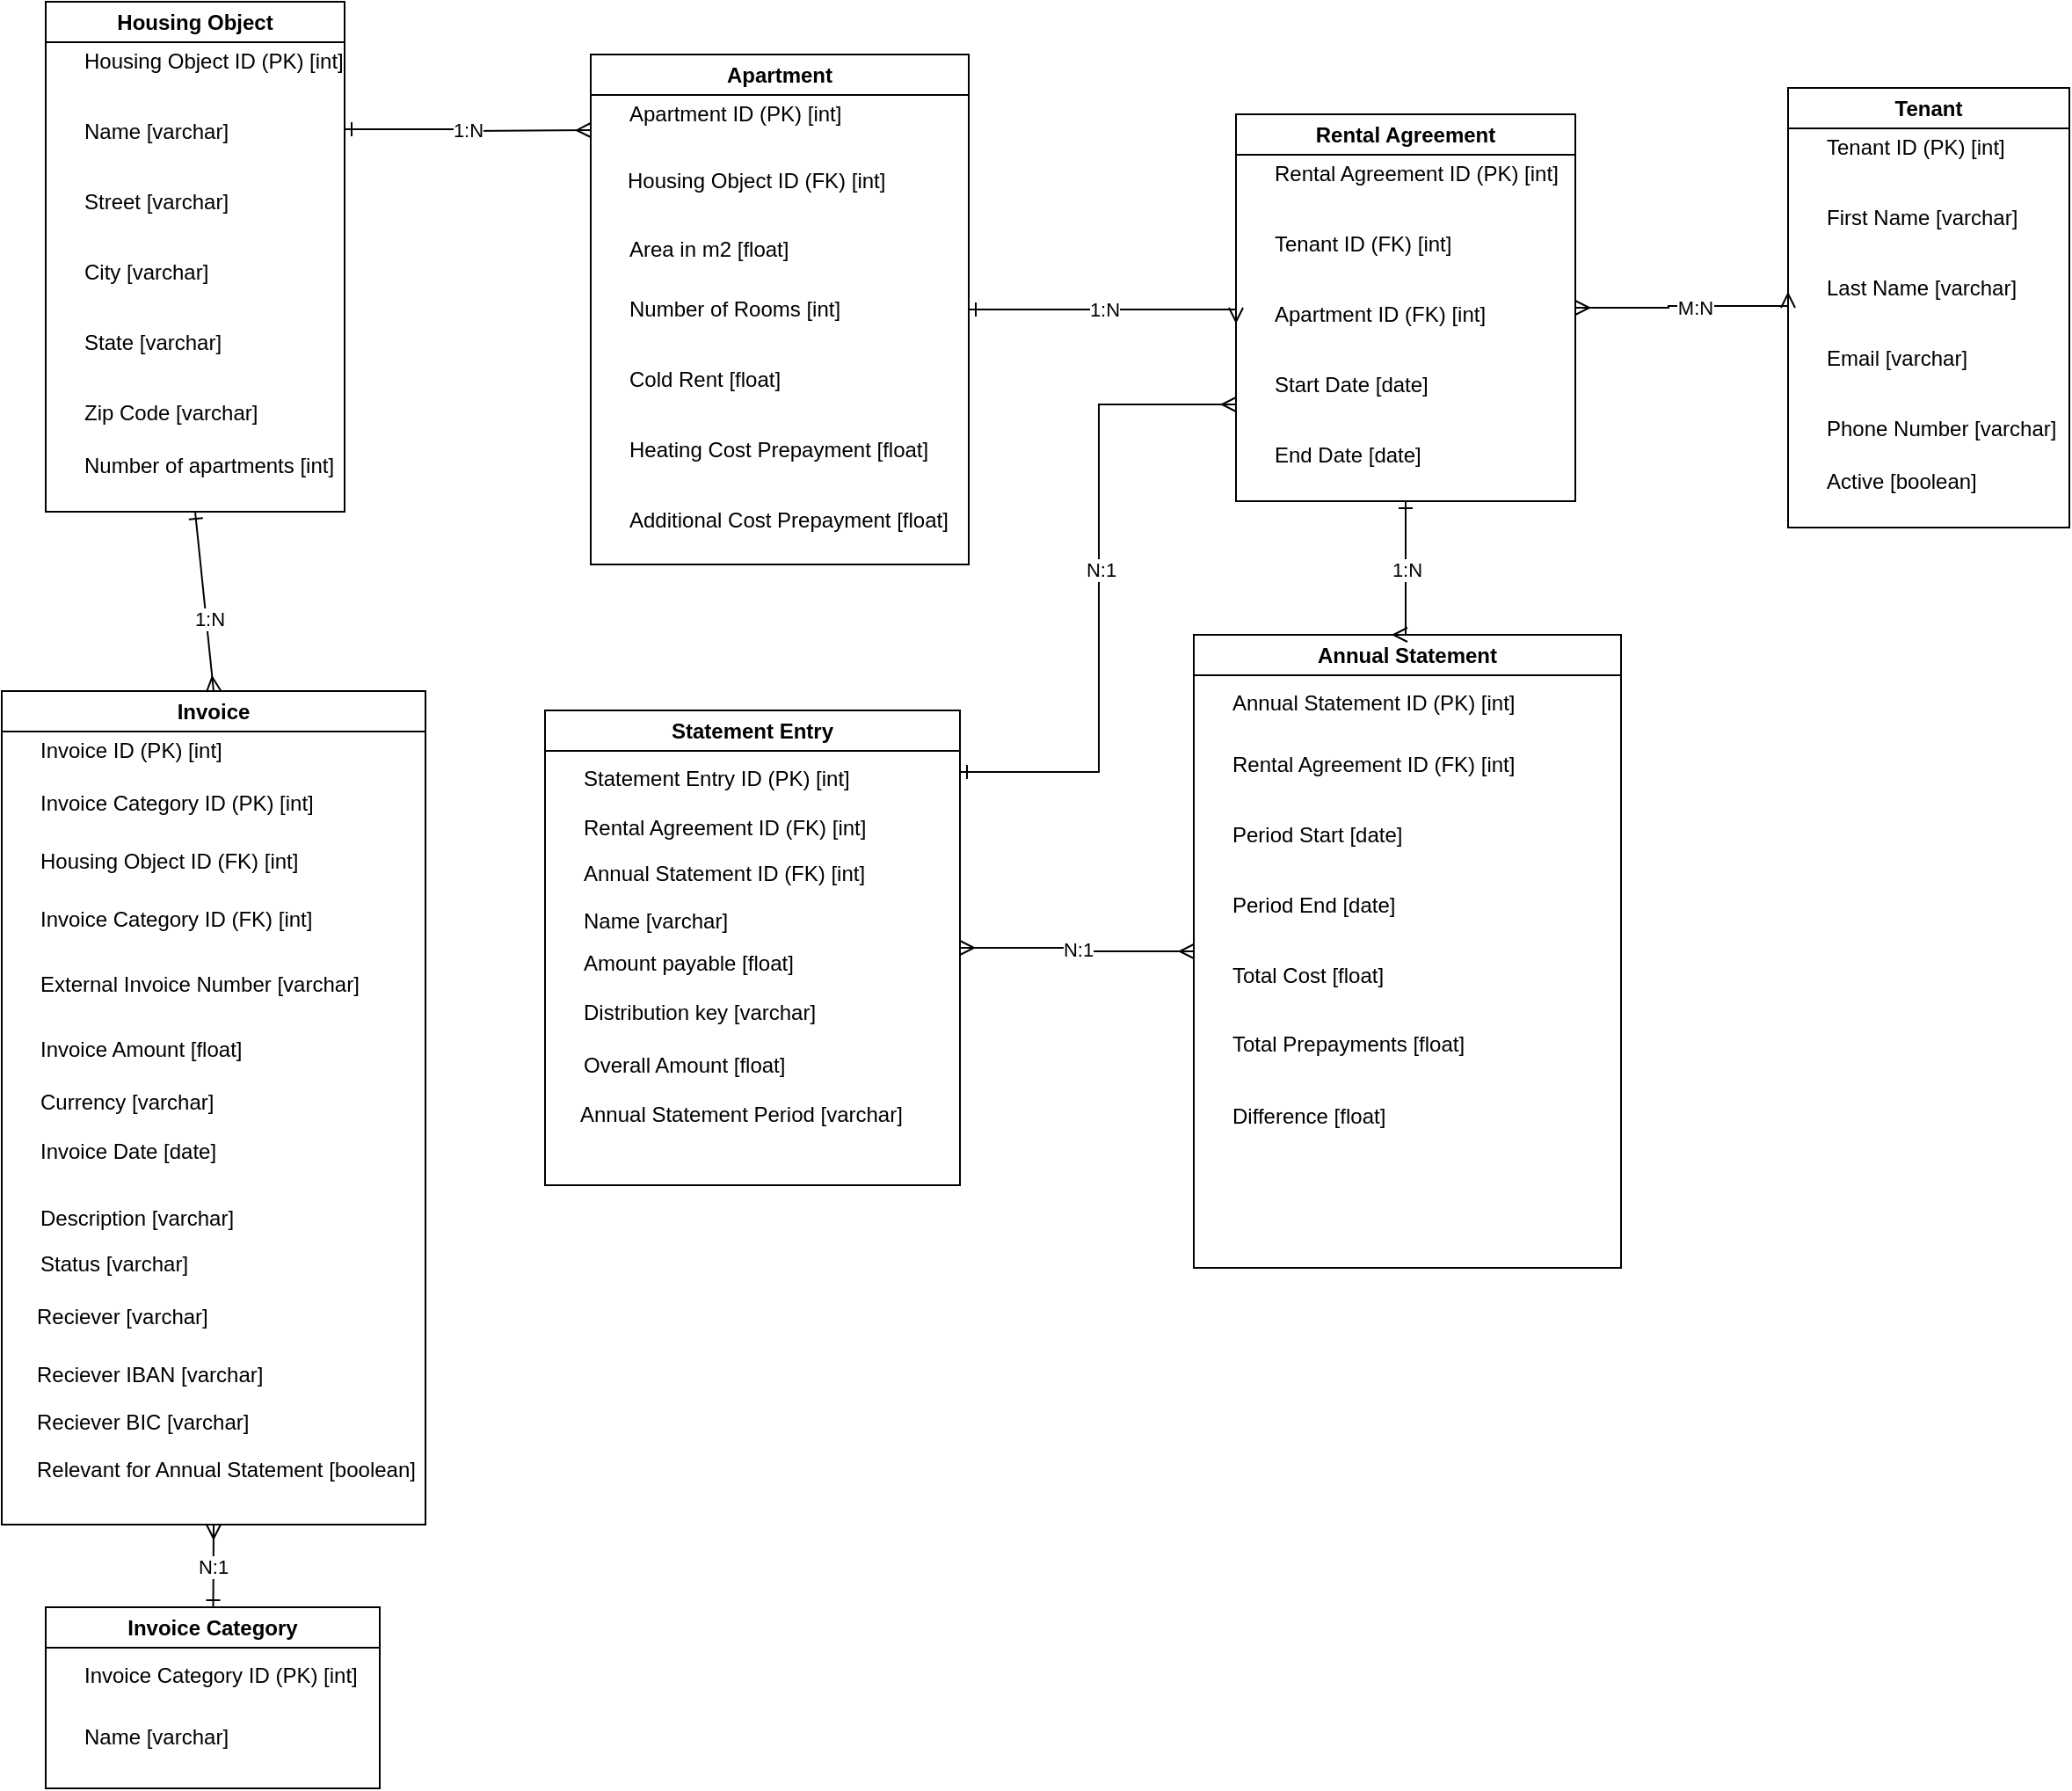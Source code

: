 <mxfile>
    <diagram name="ER Model Tenant Management" id="0">
        <mxGraphModel dx="1002" dy="1729" grid="0" gridSize="10" guides="1" tooltips="1" connect="1" arrows="1" fold="1" page="1" pageScale="1" pageWidth="827" pageHeight="1169" math="0" shadow="0">
            <root>
                <mxCell id="0"/>
                <mxCell id="1" parent="0"/>
                <mxCell id="Tenant" value="Tenant" style="swimlane;whiteSpace=wrap;html=1;" parent="1" vertex="1">
                    <mxGeometry x="1141" y="-271" width="160" height="250" as="geometry"/>
                </mxCell>
                <mxCell id="TenantID" value="Tenant ID (PK) [int]" style="text" parent="Tenant" vertex="1">
                    <mxGeometry x="20" y="20" width="120" height="30" as="geometry"/>
                </mxCell>
                <mxCell id="FirstName" value="First Name [varchar]" style="text" parent="Tenant" vertex="1">
                    <mxGeometry x="20" y="60" width="120" height="30" as="geometry"/>
                </mxCell>
                <mxCell id="LastName" value="Last Name [varchar]" style="text" parent="Tenant" vertex="1">
                    <mxGeometry x="20" y="100" width="120" height="30" as="geometry"/>
                </mxCell>
                <mxCell id="Email" value="Email [varchar]" style="text" parent="Tenant" vertex="1">
                    <mxGeometry x="20" y="140" width="120" height="30" as="geometry"/>
                </mxCell>
                <mxCell id="PhoneNumber" value="Phone Number [varchar]" style="text" parent="Tenant" vertex="1">
                    <mxGeometry x="20" y="180" width="120" height="30" as="geometry"/>
                </mxCell>
                <mxCell id="Active" value="Active [boolean]" style="text" parent="Tenant" vertex="1">
                    <mxGeometry x="20" y="210" width="120" height="30" as="geometry"/>
                </mxCell>
                <mxCell id="Object" value="Housing Object" style="swimlane;whiteSpace=wrap;html=1;" parent="1" vertex="1">
                    <mxGeometry x="150" y="-320" width="170" height="290" as="geometry"/>
                </mxCell>
                <mxCell id="ObjectID" value="Housing Object ID (PK) [int]" style="text" parent="Object" vertex="1">
                    <mxGeometry x="20" y="20" width="120" height="30" as="geometry"/>
                </mxCell>
                <mxCell id="ObjectName" value="Name [varchar]" style="text" parent="Object" vertex="1">
                    <mxGeometry x="20" y="60" width="120" height="30" as="geometry"/>
                </mxCell>
                <mxCell id="Street" value="Street [varchar]" style="text" parent="Object" vertex="1">
                    <mxGeometry x="20" y="100" width="120" height="30" as="geometry"/>
                </mxCell>
                <mxCell id="City" value="City [varchar]" style="text" parent="Object" vertex="1">
                    <mxGeometry x="20" y="140" width="120" height="30" as="geometry"/>
                </mxCell>
                <mxCell id="State" value="State [varchar]" style="text" parent="Object" vertex="1">
                    <mxGeometry x="20" y="180" width="120" height="30" as="geometry"/>
                </mxCell>
                <mxCell id="ZipCode" value="Zip Code [varchar]" style="text" parent="Object" vertex="1">
                    <mxGeometry x="20" y="220" width="120" height="30" as="geometry"/>
                </mxCell>
                <mxCell id="2" value="Number of apartments [int]" style="text" parent="Object" vertex="1">
                    <mxGeometry x="20" y="250" width="120" height="30" as="geometry"/>
                </mxCell>
                <mxCell id="Apartment" value="Apartment" style="swimlane;whiteSpace=wrap;html=1;" parent="1" vertex="1">
                    <mxGeometry x="460" y="-290" width="215" height="290" as="geometry"/>
                </mxCell>
                <mxCell id="ApartmentID" value="Apartment ID (PK) [int]" style="text" parent="Apartment" vertex="1">
                    <mxGeometry x="20" y="20" width="120" height="30" as="geometry"/>
                </mxCell>
                <mxCell id="LivingSpace" value="Area in m2 [float]" style="text" parent="Apartment" vertex="1">
                    <mxGeometry x="20" y="97" width="120" height="30" as="geometry"/>
                </mxCell>
                <mxCell id="NumberOfRooms" value="Number of Rooms [int]" style="text" parent="Apartment" vertex="1">
                    <mxGeometry x="20" y="131" width="120" height="30" as="geometry"/>
                </mxCell>
                <mxCell id="ColdRent" value="Cold Rent [float]" style="text" parent="Apartment" vertex="1">
                    <mxGeometry x="20" y="171" width="120" height="30" as="geometry"/>
                </mxCell>
                <mxCell id="HeatingCostAdvance" value="Heating Cost Prepayment [float]" style="text" parent="Apartment" vertex="1">
                    <mxGeometry x="20" y="211" width="120" height="30" as="geometry"/>
                </mxCell>
                <mxCell id="AdditionalCostAdvance" value="Additional Cost Prepayment [float]" style="text" parent="Apartment" vertex="1">
                    <mxGeometry x="20" y="251" width="120" height="30" as="geometry"/>
                </mxCell>
                <mxCell id="5" value="Housing Object ID (FK) [int]" style="text" parent="Apartment" vertex="1">
                    <mxGeometry x="19" y="58" width="120" height="30" as="geometry"/>
                </mxCell>
                <mxCell id="RentalAgreement" value="Rental Agreement" style="swimlane;whiteSpace=wrap;html=1;" parent="1" vertex="1">
                    <mxGeometry x="827" y="-256" width="193" height="220" as="geometry"/>
                </mxCell>
                <mxCell id="RentalAgreementID" value="Rental Agreement ID (PK) [int]" style="text" parent="RentalAgreement" vertex="1">
                    <mxGeometry x="20" y="20" width="120" height="30" as="geometry"/>
                </mxCell>
                <mxCell id="TenantID_FK" value="Tenant ID (FK) [int]" style="text" parent="RentalAgreement" vertex="1">
                    <mxGeometry x="20" y="60" width="120" height="30" as="geometry"/>
                </mxCell>
                <mxCell id="ApartmentID_FK" value="Apartment ID (FK) [int]" style="text" parent="RentalAgreement" vertex="1">
                    <mxGeometry x="20" y="100" width="120" height="30" as="geometry"/>
                </mxCell>
                <mxCell id="StartDate" value="Start Date [date]" style="text" parent="RentalAgreement" vertex="1">
                    <mxGeometry x="20" y="140" width="120" height="30" as="geometry"/>
                </mxCell>
                <mxCell id="EndDate" value="End Date [date]" style="text" parent="RentalAgreement" vertex="1">
                    <mxGeometry x="20" y="180" width="120" height="30" as="geometry"/>
                </mxCell>
                <mxCell id="Invoice" value="Invoice" style="swimlane;whiteSpace=wrap;html=1;" parent="1" vertex="1">
                    <mxGeometry x="125" y="72" width="241" height="474" as="geometry"/>
                </mxCell>
                <mxCell id="InvoiceID" value="Invoice ID (PK) [int]" style="text" parent="Invoice" vertex="1">
                    <mxGeometry x="20" y="20" width="120" height="30" as="geometry"/>
                </mxCell>
                <mxCell id="InvoiceDate" value="Invoice Date [date]" style="text" parent="Invoice" vertex="1">
                    <mxGeometry x="20" y="248" width="120" height="30" as="geometry"/>
                </mxCell>
                <mxCell id="InvoiceAmount" value="Invoice Amount [float]" style="text" parent="Invoice" vertex="1">
                    <mxGeometry x="20" y="190" width="120" height="30" as="geometry"/>
                </mxCell>
                <mxCell id="4" value="Invoice Category ID (FK) [int]" style="text" parent="Invoice" vertex="1">
                    <mxGeometry x="20" y="116" width="120" height="30" as="geometry"/>
                </mxCell>
                <mxCell id="6" value="Housing Object ID (FK) [int]" style="text" parent="Invoice" vertex="1">
                    <mxGeometry x="20" y="83" width="120" height="30" as="geometry"/>
                </mxCell>
                <mxCell id="15" value="Invoice Category ID (PK) [int]" style="text" parent="Invoice" vertex="1">
                    <mxGeometry x="20" y="50" width="120" height="30" as="geometry"/>
                </mxCell>
                <mxCell id="18" value="Description [varchar]" style="text" parent="Invoice" vertex="1">
                    <mxGeometry x="20" y="286" width="120" height="30" as="geometry"/>
                </mxCell>
                <mxCell id="30" value="Status [varchar]" style="text" parent="Invoice" vertex="1">
                    <mxGeometry x="20" y="312" width="120" height="30" as="geometry"/>
                </mxCell>
                <mxCell id="34" value="Reciever [varchar]" style="text" parent="Invoice" vertex="1">
                    <mxGeometry x="18" y="342" width="120" height="30" as="geometry"/>
                </mxCell>
                <mxCell id="35" value="Reciever IBAN [varchar]" style="text" parent="Invoice" vertex="1">
                    <mxGeometry x="18" y="375" width="120" height="30" as="geometry"/>
                </mxCell>
                <mxCell id="38" value="External Invoice Number [varchar]" style="text" parent="Invoice" vertex="1">
                    <mxGeometry x="20" y="153" width="120" height="30" as="geometry"/>
                </mxCell>
                <mxCell id="39" value="Currency [varchar]" style="text" parent="Invoice" vertex="1">
                    <mxGeometry x="20" y="220" width="120" height="30" as="geometry"/>
                </mxCell>
                <mxCell id="36" value="Relevant for Annual Statement [boolean]" style="text" parent="Invoice" vertex="1">
                    <mxGeometry x="18" y="429" width="120" height="30" as="geometry"/>
                </mxCell>
                <mxCell id="40" value="Reciever BIC [varchar]" style="text" vertex="1" parent="Invoice">
                    <mxGeometry x="18" y="402" width="120" height="30" as="geometry"/>
                </mxCell>
                <mxCell id="Billing" value="Annual Statement" style="swimlane;whiteSpace=wrap;html=1;" parent="1" vertex="1">
                    <mxGeometry x="803" y="40" width="243" height="360" as="geometry"/>
                </mxCell>
                <mxCell id="BillingID" value="Annual Statement ID (PK) [int]" style="text" parent="Billing" vertex="1">
                    <mxGeometry x="20" y="25" width="120" height="30" as="geometry"/>
                </mxCell>
                <mxCell id="BillingFK" value="Rental Agreement ID (FK) [int]" style="text" parent="Billing" vertex="1">
                    <mxGeometry x="20" y="60" width="120" height="30" as="geometry"/>
                </mxCell>
                <mxCell id="PeriodStart" value="Period Start [date]" style="text" parent="Billing" vertex="1">
                    <mxGeometry x="20" y="100" width="120" height="30" as="geometry"/>
                </mxCell>
                <mxCell id="PeriodEnd" value="Period End [date]" style="text" parent="Billing" vertex="1">
                    <mxGeometry x="20" y="140" width="120" height="30" as="geometry"/>
                </mxCell>
                <mxCell id="TotalCost" value="Total Cost [float]" style="text" parent="Billing" vertex="1">
                    <mxGeometry x="20" y="180" width="120" height="30" as="geometry"/>
                </mxCell>
                <mxCell id="AdditionalPayment" value="Total Prepayments [float]" style="text" parent="Billing" vertex="1">
                    <mxGeometry x="20" y="219" width="120" height="30" as="geometry"/>
                </mxCell>
                <mxCell id="Refund" value="Difference [float]" style="text" parent="Billing" vertex="1">
                    <mxGeometry x="20" y="260" width="120" height="30" as="geometry"/>
                </mxCell>
                <mxCell id="rel1" value="M:N" style="edgeStyle=orthogonalEdgeStyle;rounded=0;orthogonalLoop=1;jettySize=auto;html=1;startArrow=ERmany;startFill=0;endArrow=ERmany;endFill=0;entryX=1;entryY=0.5;entryDx=0;entryDy=0;exitX=0;exitY=0.5;exitDx=0;exitDy=0;" parent="1" source="Tenant" target="RentalAgreement" edge="1">
                    <mxGeometry x="-0.124" y="1" relative="1" as="geometry">
                        <mxPoint x="310" y="90" as="sourcePoint"/>
                        <mxPoint x="794" y="-34" as="targetPoint"/>
                        <Array as="points">
                            <mxPoint x="1141" y="-147"/>
                            <mxPoint x="1073" y="-147"/>
                            <mxPoint x="1073" y="-146"/>
                        </Array>
                        <mxPoint as="offset"/>
                    </mxGeometry>
                </mxCell>
                <mxCell id="rel2" value="1:N" style="edgeStyle=orthogonalEdgeStyle;rounded=0;orthogonalLoop=1;jettySize=auto;html=1;entryX=0;entryY=0.5;entryDx=0;entryDy=0;exitX=1;exitY=0.5;exitDx=0;exitDy=0;startArrow=ERone;startFill=0;endArrow=ERmany;endFill=0;" parent="1" source="Apartment" target="RentalAgreement" edge="1">
                    <mxGeometry relative="1" as="geometry">
                        <mxPoint x="650" y="-180" as="sourcePoint"/>
                        <mxPoint x="820" y="-180" as="targetPoint"/>
                        <Array as="points">
                            <mxPoint x="827" y="-145"/>
                        </Array>
                    </mxGeometry>
                </mxCell>
                <mxCell id="rel3" value="1:N" style="edgeStyle=orthogonalEdgeStyle;rounded=0;orthogonalLoop=1;jettySize=auto;html=1;exitX=0.5;exitY=1;exitDx=0;exitDy=0;startArrow=ERone;startFill=0;endArrow=ERmany;endFill=0;entryX=0.5;entryY=0;entryDx=0;entryDy=0;" parent="1" source="RentalAgreement" target="Billing" edge="1">
                    <mxGeometry relative="1" as="geometry">
                        <mxPoint x="910" y="-40" as="sourcePoint"/>
                        <mxPoint x="910" y="50" as="targetPoint"/>
                        <Array as="points">
                            <mxPoint x="924" y="40"/>
                        </Array>
                    </mxGeometry>
                </mxCell>
                <mxCell id="rel7" value="1:N" style="edgeStyle=orthogonalEdgeStyle;rounded=0;orthogonalLoop=1;jettySize=auto;html=1;exitX=1;exitY=0.25;exitDx=0;exitDy=0;startArrow=ERone;startFill=0;endArrow=ERmany;endFill=0;" parent="1" source="Object" edge="1">
                    <mxGeometry relative="1" as="geometry">
                        <mxPoint x="300" y="-180" as="sourcePoint"/>
                        <mxPoint x="460" y="-247" as="targetPoint"/>
                    </mxGeometry>
                </mxCell>
                <mxCell id="17" value="N:1" style="edgeStyle=orthogonalEdgeStyle;html=1;exitX=1;exitY=0.5;exitDx=0;exitDy=0;entryX=0;entryY=0.5;entryDx=0;entryDy=0;startArrow=ERmany;startFill=0;endArrow=ERmany;endFill=0;rounded=0;" parent="1" source="AdditionalCostPosition" target="Billing" edge="1">
                    <mxGeometry relative="1" as="geometry"/>
                </mxCell>
                <mxCell id="26" style="edgeStyle=orthogonalEdgeStyle;html=1;entryX=0;entryY=0.75;entryDx=0;entryDy=0;startArrow=ERone;startFill=0;endArrow=ERmany;endFill=0;rounded=0;" parent="1" source="AdditionalCostPosition" target="RentalAgreement" edge="1">
                    <mxGeometry relative="1" as="geometry">
                        <Array as="points">
                            <mxPoint x="749" y="118"/>
                            <mxPoint x="749" y="-91"/>
                        </Array>
                    </mxGeometry>
                </mxCell>
                <mxCell id="33" value="N:1" style="edgeLabel;html=1;align=center;verticalAlign=middle;resizable=0;points=[];" parent="26" vertex="1" connectable="0">
                    <mxGeometry x="0.059" y="-1" relative="1" as="geometry">
                        <mxPoint as="offset"/>
                    </mxGeometry>
                </mxCell>
                <mxCell id="AdditionalCostPosition" value="Statement Entry" style="swimlane;whiteSpace=wrap;html=1;" parent="1" vertex="1">
                    <mxGeometry x="434" y="83" width="236" height="270" as="geometry"/>
                </mxCell>
                <mxCell id="PositionID" value="Statement Entry ID (PK) [int]" style="text" parent="AdditionalCostPosition" vertex="1">
                    <mxGeometry x="20" y="25" width="120" height="30" as="geometry"/>
                </mxCell>
                <mxCell id="Name" value="Name [varchar]" style="text" parent="AdditionalCostPosition" vertex="1">
                    <mxGeometry x="20" y="106" width="120" height="30" as="geometry"/>
                </mxCell>
                <mxCell id="Unit" value="Overall Amount [float]" style="text" parent="AdditionalCostPosition" vertex="1">
                    <mxGeometry x="20" y="188" width="120" height="30" as="geometry"/>
                </mxCell>
                <mxCell id="25" value="Rental Agreement ID (FK) [int]" style="text" parent="AdditionalCostPosition" vertex="1">
                    <mxGeometry x="20" y="53" width="120" height="30" as="geometry"/>
                </mxCell>
                <mxCell id="27" value="Annual Statement ID (FK) [int]" style="text" parent="AdditionalCostPosition" vertex="1">
                    <mxGeometry x="20" y="79" width="120" height="30" as="geometry"/>
                </mxCell>
                <mxCell id="28" value="Amount payable [float]" style="text" parent="AdditionalCostPosition" vertex="1">
                    <mxGeometry x="20" y="130" width="120" height="30" as="geometry"/>
                </mxCell>
                <mxCell id="29" value="Distribution key [varchar]" style="text" parent="AdditionalCostPosition" vertex="1">
                    <mxGeometry x="20" y="158" width="120" height="30" as="geometry"/>
                </mxCell>
                <mxCell id="37" value="Annual Statement Period [varchar]" style="text" parent="AdditionalCostPosition" vertex="1">
                    <mxGeometry x="18" y="216" width="120" height="30" as="geometry"/>
                </mxCell>
                <mxCell id="7" style="edgeStyle=none;html=1;entryX=0.5;entryY=0;entryDx=0;entryDy=0;startArrow=ERone;startFill=0;endArrow=ERmany;endFill=0;exitX=0.5;exitY=1;exitDx=0;exitDy=0;" parent="1" source="Object" target="Invoice" edge="1">
                    <mxGeometry relative="1" as="geometry"/>
                </mxCell>
                <mxCell id="8" value="1:N" style="edgeLabel;html=1;align=center;verticalAlign=middle;resizable=0;points=[];" parent="7" vertex="1" connectable="0">
                    <mxGeometry x="0.203" y="1" relative="1" as="geometry">
                        <mxPoint as="offset"/>
                    </mxGeometry>
                </mxCell>
                <mxCell id="24" value="N:1" style="edgeStyle=none;html=1;entryX=0.5;entryY=1;entryDx=0;entryDy=0;endArrow=ERmany;endFill=0;startArrow=ERone;startFill=0;" parent="1" source="19" target="Invoice" edge="1">
                    <mxGeometry relative="1" as="geometry"/>
                </mxCell>
                <mxCell id="19" value="Invoice Category" style="swimlane;whiteSpace=wrap;html=1;" parent="1" vertex="1">
                    <mxGeometry x="150" y="593" width="190" height="103" as="geometry"/>
                </mxCell>
                <mxCell id="20" value="Invoice Category ID (PK) [int]" style="text" parent="19" vertex="1">
                    <mxGeometry x="20" y="25" width="120" height="30" as="geometry"/>
                </mxCell>
                <mxCell id="21" value="Name [varchar]" style="text" parent="19" vertex="1">
                    <mxGeometry x="20" y="60" width="120" height="30" as="geometry"/>
                </mxCell>
            </root>
        </mxGraphModel>
    </diagram>
</mxfile>